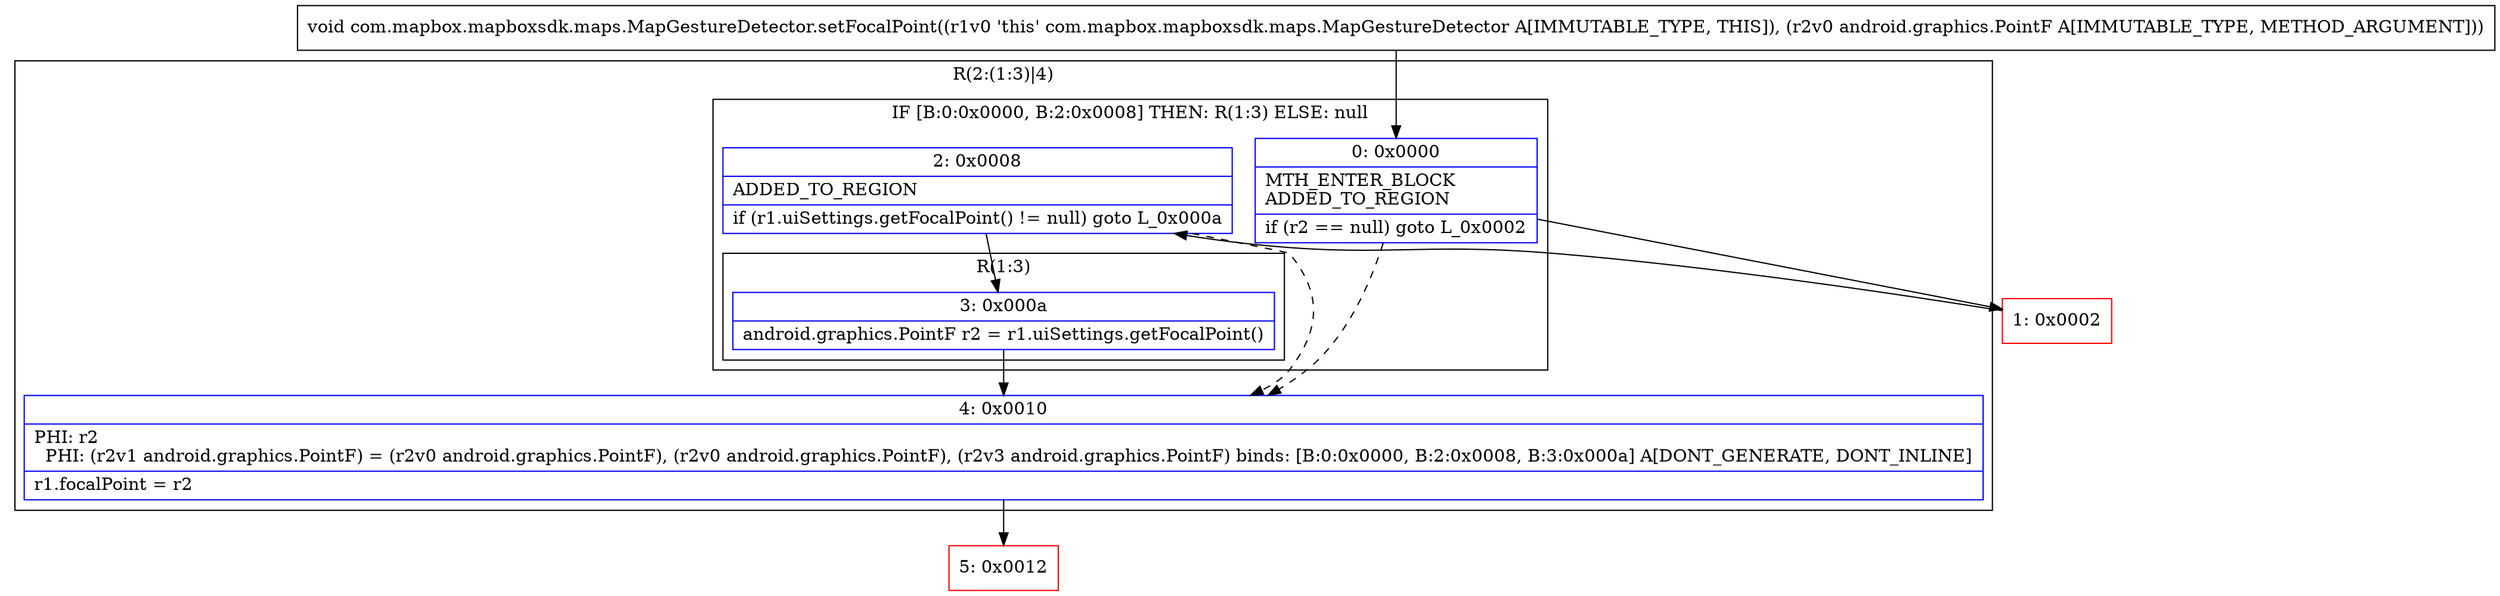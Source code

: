 digraph "CFG forcom.mapbox.mapboxsdk.maps.MapGestureDetector.setFocalPoint(Landroid\/graphics\/PointF;)V" {
subgraph cluster_Region_1167921691 {
label = "R(2:(1:3)|4)";
node [shape=record,color=blue];
subgraph cluster_IfRegion_364810428 {
label = "IF [B:0:0x0000, B:2:0x0008] THEN: R(1:3) ELSE: null";
node [shape=record,color=blue];
Node_0 [shape=record,label="{0\:\ 0x0000|MTH_ENTER_BLOCK\lADDED_TO_REGION\l|if (r2 == null) goto L_0x0002\l}"];
Node_2 [shape=record,label="{2\:\ 0x0008|ADDED_TO_REGION\l|if (r1.uiSettings.getFocalPoint() != null) goto L_0x000a\l}"];
subgraph cluster_Region_750168794 {
label = "R(1:3)";
node [shape=record,color=blue];
Node_3 [shape=record,label="{3\:\ 0x000a|android.graphics.PointF r2 = r1.uiSettings.getFocalPoint()\l}"];
}
}
Node_4 [shape=record,label="{4\:\ 0x0010|PHI: r2 \l  PHI: (r2v1 android.graphics.PointF) = (r2v0 android.graphics.PointF), (r2v0 android.graphics.PointF), (r2v3 android.graphics.PointF) binds: [B:0:0x0000, B:2:0x0008, B:3:0x000a] A[DONT_GENERATE, DONT_INLINE]\l|r1.focalPoint = r2\l}"];
}
Node_1 [shape=record,color=red,label="{1\:\ 0x0002}"];
Node_5 [shape=record,color=red,label="{5\:\ 0x0012}"];
MethodNode[shape=record,label="{void com.mapbox.mapboxsdk.maps.MapGestureDetector.setFocalPoint((r1v0 'this' com.mapbox.mapboxsdk.maps.MapGestureDetector A[IMMUTABLE_TYPE, THIS]), (r2v0 android.graphics.PointF A[IMMUTABLE_TYPE, METHOD_ARGUMENT])) }"];
MethodNode -> Node_0;
Node_0 -> Node_1;
Node_0 -> Node_4[style=dashed];
Node_2 -> Node_3;
Node_2 -> Node_4[style=dashed];
Node_3 -> Node_4;
Node_4 -> Node_5;
Node_1 -> Node_2;
}

